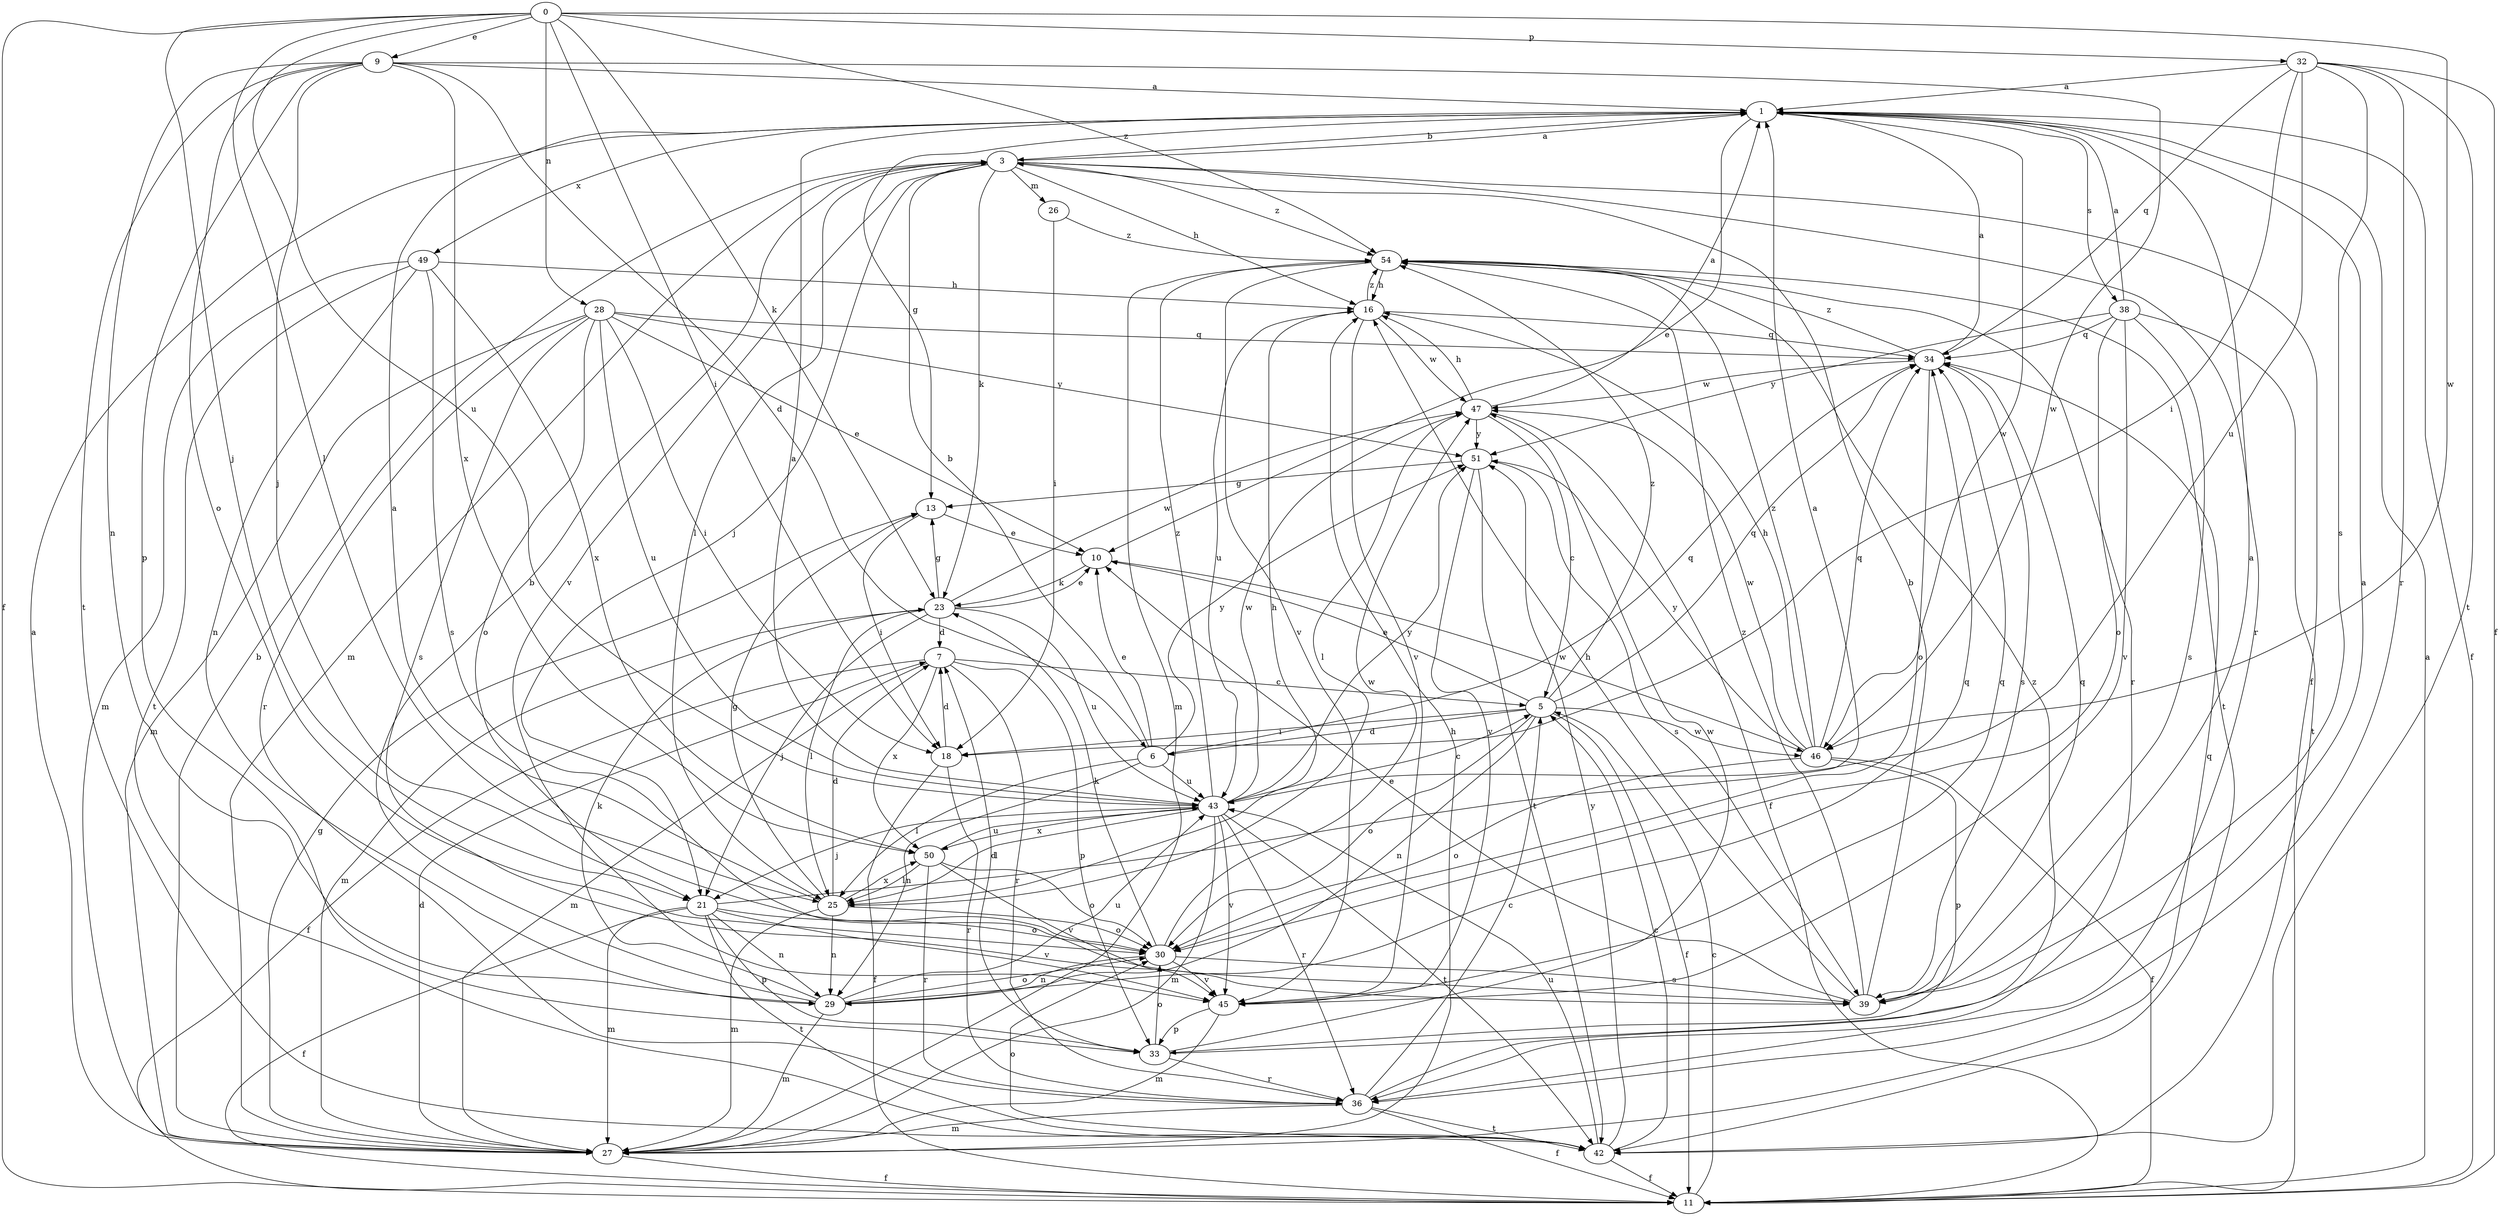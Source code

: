 strict digraph  {
0;
1;
3;
5;
6;
7;
9;
10;
11;
13;
16;
18;
21;
23;
25;
26;
27;
28;
29;
30;
32;
33;
34;
36;
38;
39;
42;
43;
45;
46;
47;
49;
50;
51;
54;
0 -> 9  [label=e];
0 -> 11  [label=f];
0 -> 18  [label=i];
0 -> 21  [label=j];
0 -> 23  [label=k];
0 -> 25  [label=l];
0 -> 28  [label=n];
0 -> 32  [label=p];
0 -> 43  [label=u];
0 -> 46  [label=w];
0 -> 54  [label=z];
1 -> 3  [label=b];
1 -> 10  [label=e];
1 -> 11  [label=f];
1 -> 13  [label=g];
1 -> 38  [label=s];
1 -> 46  [label=w];
1 -> 49  [label=x];
3 -> 1  [label=a];
3 -> 11  [label=f];
3 -> 16  [label=h];
3 -> 21  [label=j];
3 -> 23  [label=k];
3 -> 25  [label=l];
3 -> 26  [label=m];
3 -> 27  [label=m];
3 -> 36  [label=r];
3 -> 45  [label=v];
3 -> 54  [label=z];
5 -> 6  [label=d];
5 -> 10  [label=e];
5 -> 11  [label=f];
5 -> 18  [label=i];
5 -> 29  [label=n];
5 -> 30  [label=o];
5 -> 34  [label=q];
5 -> 46  [label=w];
5 -> 54  [label=z];
6 -> 3  [label=b];
6 -> 10  [label=e];
6 -> 25  [label=l];
6 -> 29  [label=n];
6 -> 34  [label=q];
6 -> 43  [label=u];
6 -> 51  [label=y];
7 -> 5  [label=c];
7 -> 11  [label=f];
7 -> 27  [label=m];
7 -> 33  [label=p];
7 -> 36  [label=r];
7 -> 50  [label=x];
9 -> 1  [label=a];
9 -> 6  [label=d];
9 -> 21  [label=j];
9 -> 29  [label=n];
9 -> 30  [label=o];
9 -> 33  [label=p];
9 -> 42  [label=t];
9 -> 46  [label=w];
9 -> 50  [label=x];
10 -> 23  [label=k];
10 -> 46  [label=w];
11 -> 1  [label=a];
11 -> 5  [label=c];
13 -> 10  [label=e];
13 -> 18  [label=i];
16 -> 34  [label=q];
16 -> 43  [label=u];
16 -> 45  [label=v];
16 -> 47  [label=w];
16 -> 54  [label=z];
18 -> 7  [label=d];
18 -> 11  [label=f];
18 -> 36  [label=r];
21 -> 1  [label=a];
21 -> 11  [label=f];
21 -> 27  [label=m];
21 -> 29  [label=n];
21 -> 30  [label=o];
21 -> 33  [label=p];
21 -> 42  [label=t];
21 -> 45  [label=v];
23 -> 7  [label=d];
23 -> 10  [label=e];
23 -> 13  [label=g];
23 -> 21  [label=j];
23 -> 25  [label=l];
23 -> 27  [label=m];
23 -> 43  [label=u];
23 -> 47  [label=w];
25 -> 1  [label=a];
25 -> 7  [label=d];
25 -> 13  [label=g];
25 -> 16  [label=h];
25 -> 27  [label=m];
25 -> 29  [label=n];
25 -> 30  [label=o];
25 -> 50  [label=x];
26 -> 18  [label=i];
26 -> 54  [label=z];
27 -> 1  [label=a];
27 -> 3  [label=b];
27 -> 7  [label=d];
27 -> 11  [label=f];
27 -> 13  [label=g];
27 -> 16  [label=h];
27 -> 34  [label=q];
28 -> 10  [label=e];
28 -> 18  [label=i];
28 -> 27  [label=m];
28 -> 30  [label=o];
28 -> 34  [label=q];
28 -> 36  [label=r];
28 -> 39  [label=s];
28 -> 43  [label=u];
28 -> 51  [label=y];
29 -> 3  [label=b];
29 -> 23  [label=k];
29 -> 27  [label=m];
29 -> 30  [label=o];
29 -> 34  [label=q];
29 -> 43  [label=u];
30 -> 23  [label=k];
30 -> 29  [label=n];
30 -> 39  [label=s];
30 -> 45  [label=v];
30 -> 47  [label=w];
32 -> 1  [label=a];
32 -> 11  [label=f];
32 -> 18  [label=i];
32 -> 34  [label=q];
32 -> 36  [label=r];
32 -> 39  [label=s];
32 -> 42  [label=t];
32 -> 43  [label=u];
33 -> 1  [label=a];
33 -> 7  [label=d];
33 -> 30  [label=o];
33 -> 36  [label=r];
33 -> 47  [label=w];
34 -> 1  [label=a];
34 -> 30  [label=o];
34 -> 39  [label=s];
34 -> 47  [label=w];
34 -> 54  [label=z];
36 -> 5  [label=c];
36 -> 11  [label=f];
36 -> 27  [label=m];
36 -> 42  [label=t];
36 -> 54  [label=z];
38 -> 1  [label=a];
38 -> 30  [label=o];
38 -> 34  [label=q];
38 -> 39  [label=s];
38 -> 42  [label=t];
38 -> 45  [label=v];
38 -> 51  [label=y];
39 -> 1  [label=a];
39 -> 3  [label=b];
39 -> 10  [label=e];
39 -> 16  [label=h];
39 -> 34  [label=q];
39 -> 54  [label=z];
42 -> 5  [label=c];
42 -> 11  [label=f];
42 -> 30  [label=o];
42 -> 43  [label=u];
42 -> 51  [label=y];
43 -> 1  [label=a];
43 -> 5  [label=c];
43 -> 21  [label=j];
43 -> 25  [label=l];
43 -> 27  [label=m];
43 -> 36  [label=r];
43 -> 42  [label=t];
43 -> 45  [label=v];
43 -> 47  [label=w];
43 -> 50  [label=x];
43 -> 51  [label=y];
43 -> 54  [label=z];
45 -> 27  [label=m];
45 -> 33  [label=p];
45 -> 34  [label=q];
46 -> 11  [label=f];
46 -> 16  [label=h];
46 -> 30  [label=o];
46 -> 33  [label=p];
46 -> 34  [label=q];
46 -> 47  [label=w];
46 -> 51  [label=y];
46 -> 54  [label=z];
47 -> 1  [label=a];
47 -> 5  [label=c];
47 -> 11  [label=f];
47 -> 16  [label=h];
47 -> 25  [label=l];
47 -> 51  [label=y];
49 -> 16  [label=h];
49 -> 27  [label=m];
49 -> 29  [label=n];
49 -> 39  [label=s];
49 -> 42  [label=t];
49 -> 50  [label=x];
50 -> 25  [label=l];
50 -> 30  [label=o];
50 -> 36  [label=r];
50 -> 43  [label=u];
50 -> 45  [label=v];
51 -> 13  [label=g];
51 -> 39  [label=s];
51 -> 42  [label=t];
51 -> 45  [label=v];
54 -> 16  [label=h];
54 -> 27  [label=m];
54 -> 36  [label=r];
54 -> 42  [label=t];
54 -> 45  [label=v];
}
